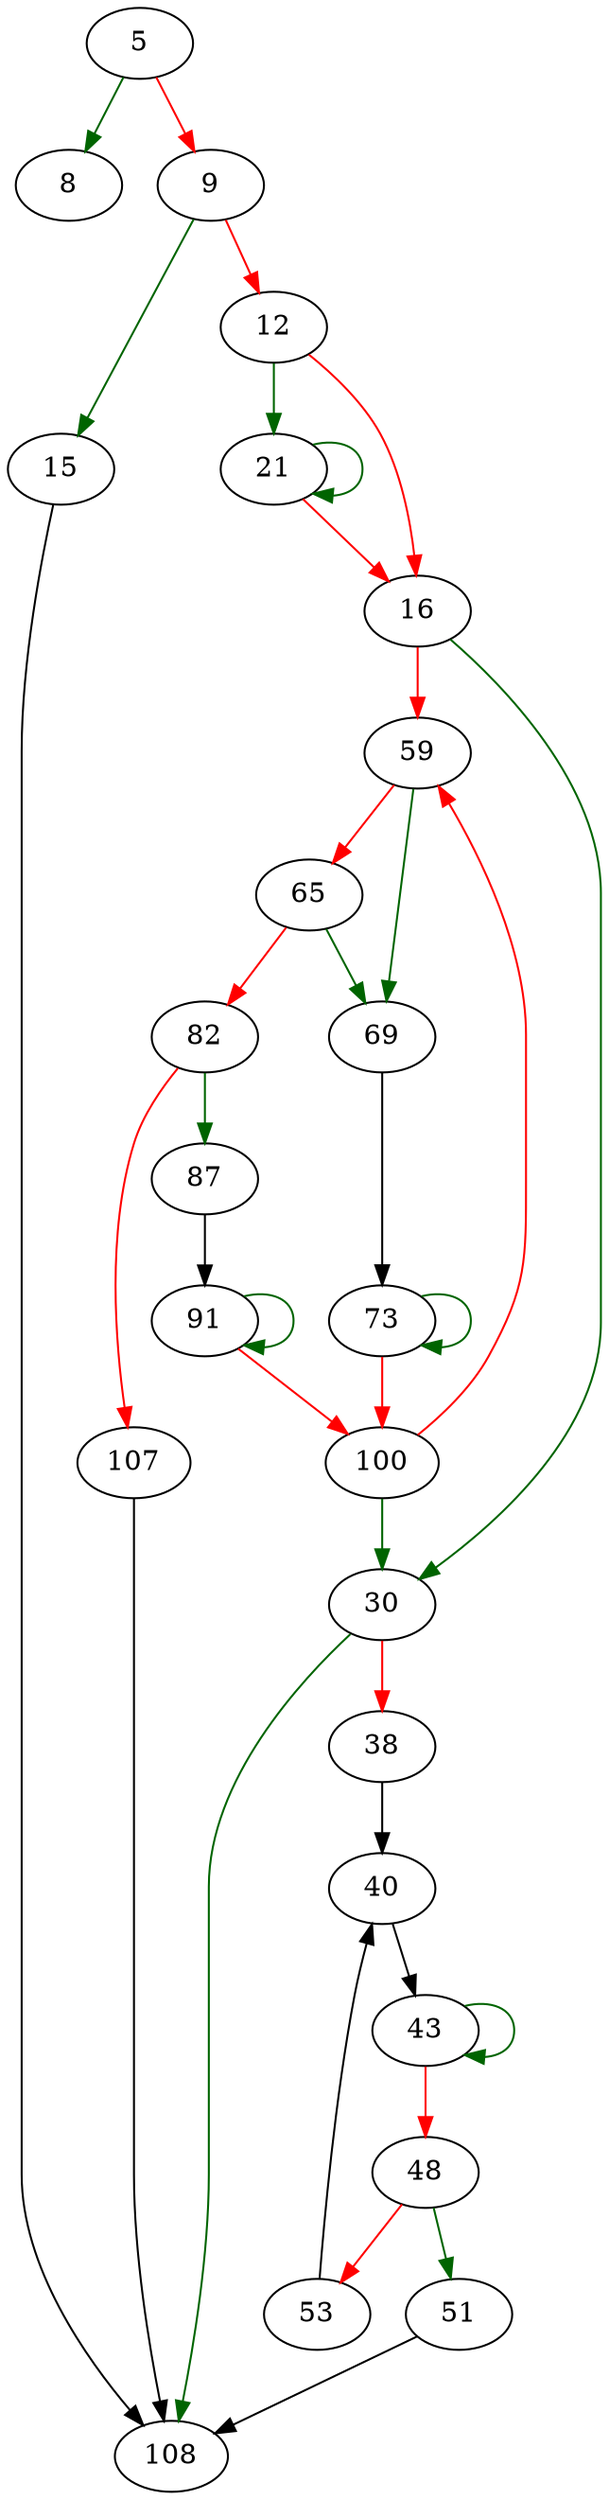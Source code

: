 strict digraph "gcd2_odd" {
	// Node definitions.
	5 [entry=true];
	8;
	9;
	15;
	12;
	21;
	16;
	108;
	30;
	59;
	38;
	40;
	43;
	48;
	51;
	53;
	69;
	65;
	82;
	73;
	100;
	87;
	107;
	91;

	// Edge definitions.
	5 -> 8 [
		color=darkgreen
		cond=true
	];
	5 -> 9 [
		color=red
		cond=false
	];
	9 -> 15 [
		color=darkgreen
		cond=true
	];
	9 -> 12 [
		color=red
		cond=false
	];
	15 -> 108;
	12 -> 21 [
		color=darkgreen
		cond=true
	];
	12 -> 16 [
		color=red
		cond=false
	];
	21 -> 21 [
		color=darkgreen
		cond=true
	];
	21 -> 16 [
		color=red
		cond=false
	];
	16 -> 30 [
		color=darkgreen
		cond=true
	];
	16 -> 59 [
		color=red
		cond=false
	];
	30 -> 108 [
		color=darkgreen
		cond=true
	];
	30 -> 38 [
		color=red
		cond=false
	];
	59 -> 69 [
		color=darkgreen
		cond=true
	];
	59 -> 65 [
		color=red
		cond=false
	];
	38 -> 40;
	40 -> 43;
	43 -> 43 [
		color=darkgreen
		cond=true
	];
	43 -> 48 [
		color=red
		cond=false
	];
	48 -> 51 [
		color=darkgreen
		cond=true
	];
	48 -> 53 [
		color=red
		cond=false
	];
	51 -> 108;
	53 -> 40;
	69 -> 73;
	65 -> 69 [
		color=darkgreen
		cond=true
	];
	65 -> 82 [
		color=red
		cond=false
	];
	82 -> 87 [
		color=darkgreen
		cond=true
	];
	82 -> 107 [
		color=red
		cond=false
	];
	73 -> 73 [
		color=darkgreen
		cond=true
	];
	73 -> 100 [
		color=red
		cond=false
	];
	100 -> 30 [
		color=darkgreen
		cond=true
	];
	100 -> 59 [
		color=red
		cond=false
	];
	87 -> 91;
	107 -> 108;
	91 -> 100 [
		color=red
		cond=false
	];
	91 -> 91 [
		color=darkgreen
		cond=true
	];
}